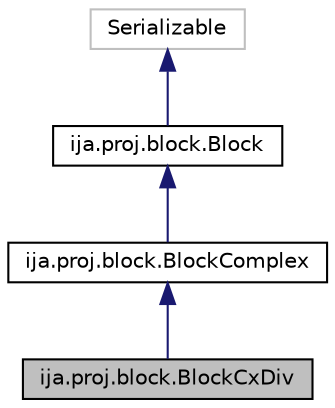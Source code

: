 digraph "ija.proj.block.BlockCxDiv"
{
  edge [fontname="Helvetica",fontsize="10",labelfontname="Helvetica",labelfontsize="10"];
  node [fontname="Helvetica",fontsize="10",shape=record];
  Node1 [label="ija.proj.block.BlockCxDiv",height=0.2,width=0.4,color="black", fillcolor="grey75", style="filled", fontcolor="black"];
  Node2 -> Node1 [dir="back",color="midnightblue",fontsize="10",style="solid",fontname="Helvetica"];
  Node2 [label="ija.proj.block.BlockComplex",height=0.2,width=0.4,color="black", fillcolor="white", style="filled",URL="$classija_1_1proj_1_1block_1_1BlockComplex.html",tooltip="The BlockComplex class is virtual class containing constructor for Block classes from group \"Complex ..."];
  Node3 -> Node2 [dir="back",color="midnightblue",fontsize="10",style="solid",fontname="Helvetica"];
  Node3 [label="ija.proj.block.Block",height=0.2,width=0.4,color="black", fillcolor="white", style="filled",URL="$classija_1_1proj_1_1block_1_1Block.html",tooltip="The Block class is backend representation of block and contains its interface. This class is abstract..."];
  Node4 -> Node3 [dir="back",color="midnightblue",fontsize="10",style="solid",fontname="Helvetica"];
  Node4 [label="Serializable",height=0.2,width=0.4,color="grey75", fillcolor="white", style="filled"];
}
